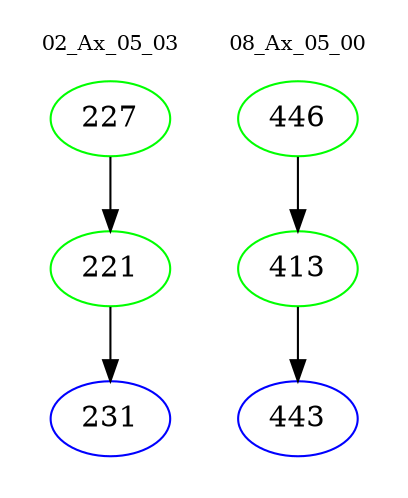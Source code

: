 digraph{
subgraph cluster_0 {
color = white
label = "02_Ax_05_03";
fontsize=10;
T0_227 [label="227", color="green"]
T0_227 -> T0_221 [color="black"]
T0_221 [label="221", color="green"]
T0_221 -> T0_231 [color="black"]
T0_231 [label="231", color="blue"]
}
subgraph cluster_1 {
color = white
label = "08_Ax_05_00";
fontsize=10;
T1_446 [label="446", color="green"]
T1_446 -> T1_413 [color="black"]
T1_413 [label="413", color="green"]
T1_413 -> T1_443 [color="black"]
T1_443 [label="443", color="blue"]
}
}
